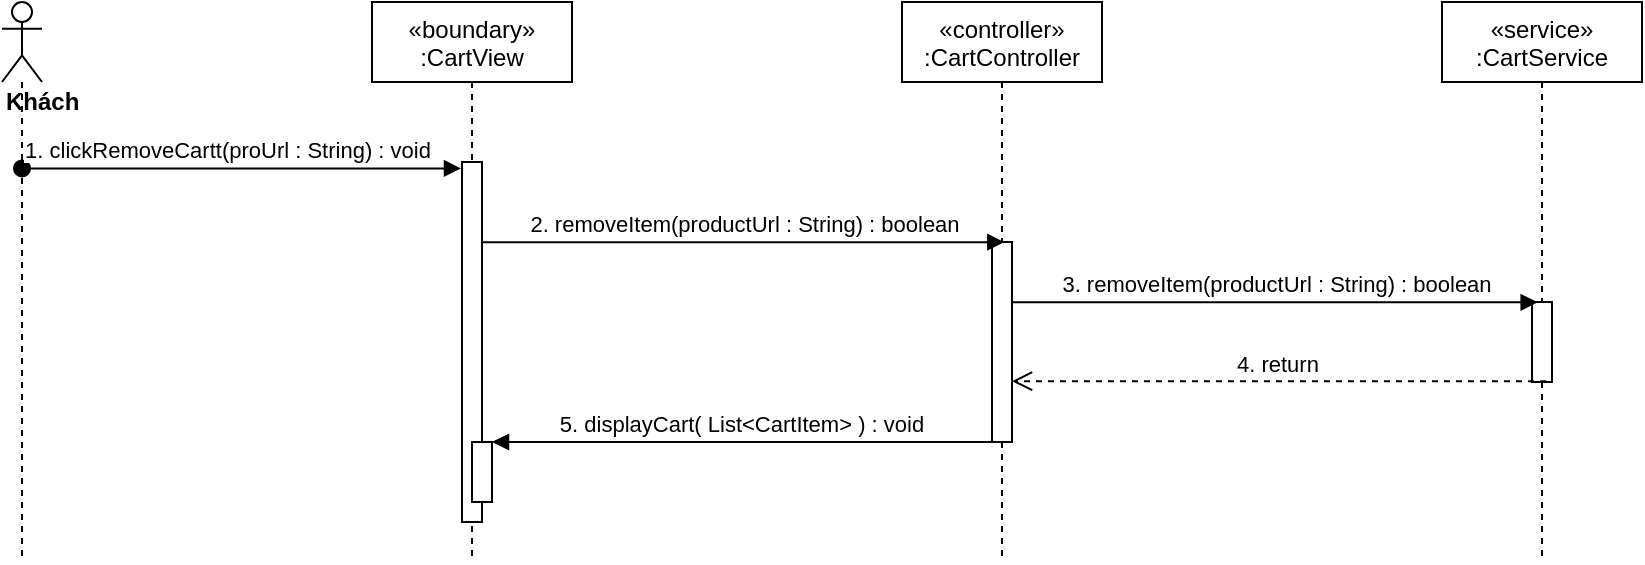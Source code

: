 <mxfile version="14.6.13" type="device"><diagram id="kgpKYQtTHZ0yAKxKKP6v" name="Page-1"><mxGraphModel dx="1108" dy="425" grid="1" gridSize="10" guides="1" tooltips="1" connect="1" arrows="1" fold="1" page="1" pageScale="1" pageWidth="850" pageHeight="1100" math="0" shadow="0"><root><mxCell id="0"/><mxCell id="1" parent="0"/><mxCell id="FxthT6LduehRm32MDbdv-1" value="«boundary»&#10;:CartView" style="shape=umlLifeline;perimeter=lifelinePerimeter;container=1;collapsible=0;recursiveResize=0;rounded=0;shadow=0;strokeWidth=1;" parent="1" vertex="1"><mxGeometry x="325" y="80" width="100" height="280" as="geometry"/></mxCell><mxCell id="FxthT6LduehRm32MDbdv-2" value="" style="points=[];perimeter=orthogonalPerimeter;rounded=0;shadow=0;strokeWidth=1;" parent="FxthT6LduehRm32MDbdv-1" vertex="1"><mxGeometry x="45" y="80" width="10" height="180" as="geometry"/></mxCell><mxCell id="FxthT6LduehRm32MDbdv-3" value="" style="html=1;points=[];perimeter=orthogonalPerimeter;" parent="FxthT6LduehRm32MDbdv-1" vertex="1"><mxGeometry x="50" y="220" width="10" height="30" as="geometry"/></mxCell><mxCell id="FxthT6LduehRm32MDbdv-4" value="«controller»&#10;:CartController" style="shape=umlLifeline;perimeter=lifelinePerimeter;container=1;collapsible=0;recursiveResize=0;rounded=0;shadow=0;strokeWidth=1;" parent="1" vertex="1"><mxGeometry x="590" y="80" width="100" height="280" as="geometry"/></mxCell><mxCell id="FxthT6LduehRm32MDbdv-5" value="" style="points=[];perimeter=orthogonalPerimeter;rounded=0;shadow=0;strokeWidth=1;" parent="FxthT6LduehRm32MDbdv-4" vertex="1"><mxGeometry x="45" y="120" width="10" height="100" as="geometry"/></mxCell><mxCell id="FxthT6LduehRm32MDbdv-6" value="&lt;div&gt;&lt;b&gt;Khách&lt;/b&gt;&lt;/div&gt;" style="shape=umlLifeline;participant=umlActor;perimeter=lifelinePerimeter;whiteSpace=wrap;html=1;container=1;collapsible=0;recursiveResize=0;verticalAlign=top;spacingTop=36;outlineConnect=0;align=left;" parent="1" vertex="1"><mxGeometry x="140" y="80" width="20" height="280" as="geometry"/></mxCell><mxCell id="FxthT6LduehRm32MDbdv-7" value="1. clickRemoveCartt(proUrl : String) : void" style="verticalAlign=bottom;startArrow=oval;endArrow=block;startSize=8;shadow=0;strokeWidth=1;entryX=-0.05;entryY=0.018;entryDx=0;entryDy=0;entryPerimeter=0;" parent="1" source="FxthT6LduehRm32MDbdv-6" target="FxthT6LduehRm32MDbdv-2" edge="1"><mxGeometry x="-0.06" relative="1" as="geometry"><mxPoint x="100" y="170" as="sourcePoint"/><mxPoint as="offset"/></mxGeometry></mxCell><mxCell id="FxthT6LduehRm32MDbdv-8" value="«service»&#10;:CartService" style="shape=umlLifeline;perimeter=lifelinePerimeter;container=1;collapsible=0;recursiveResize=0;rounded=0;shadow=0;strokeWidth=1;" parent="1" vertex="1"><mxGeometry x="860" y="80" width="100" height="280" as="geometry"/></mxCell><mxCell id="FxthT6LduehRm32MDbdv-9" value="" style="points=[];perimeter=orthogonalPerimeter;rounded=0;shadow=0;strokeWidth=1;" parent="FxthT6LduehRm32MDbdv-8" vertex="1"><mxGeometry x="45" y="150" width="10" height="40" as="geometry"/></mxCell><mxCell id="FxthT6LduehRm32MDbdv-10" value="2. removeItem(productUrl : String) : boolean" style="html=1;verticalAlign=bottom;endArrow=block;entryX=0.617;entryY=0.001;entryDx=0;entryDy=0;entryPerimeter=0;" parent="1" source="FxthT6LduehRm32MDbdv-2" target="FxthT6LduehRm32MDbdv-5" edge="1"><mxGeometry width="80" relative="1" as="geometry"><mxPoint x="320" y="248" as="sourcePoint"/><mxPoint x="500" y="210" as="targetPoint"/></mxGeometry></mxCell><mxCell id="FxthT6LduehRm32MDbdv-11" value="3. removeItem(productUrl : String) : boolean" style="html=1;verticalAlign=bottom;endArrow=block;entryX=0.283;entryY=0.004;entryDx=0;entryDy=0;entryPerimeter=0;" parent="1" source="FxthT6LduehRm32MDbdv-5" target="FxthT6LduehRm32MDbdv-9" edge="1"><mxGeometry width="80" relative="1" as="geometry"><mxPoint x="670" y="210" as="sourcePoint"/><mxPoint x="760" y="280" as="targetPoint"/></mxGeometry></mxCell><mxCell id="FxthT6LduehRm32MDbdv-16" value="4. return&amp;nbsp;" style="html=1;verticalAlign=bottom;endArrow=open;dashed=1;endSize=8;exitX=0.7;exitY=0.99;exitDx=0;exitDy=0;exitPerimeter=0;" parent="1" source="FxthT6LduehRm32MDbdv-9" target="FxthT6LduehRm32MDbdv-5" edge="1"><mxGeometry relative="1" as="geometry"><mxPoint x="870" y="370" as="sourcePoint"/><mxPoint x="650" y="370" as="targetPoint"/></mxGeometry></mxCell><mxCell id="FxthT6LduehRm32MDbdv-17" value="5. displayCart( List&lt;CartItem&gt; ) : void" style="verticalAlign=bottom;endArrow=block;shadow=0;strokeWidth=1;" parent="1" source="FxthT6LduehRm32MDbdv-5" target="FxthT6LduehRm32MDbdv-3" edge="1"><mxGeometry relative="1" as="geometry"><mxPoint x="565" y="370" as="sourcePoint"/><mxPoint x="350" y="401" as="targetPoint"/></mxGeometry></mxCell></root></mxGraphModel></diagram></mxfile>